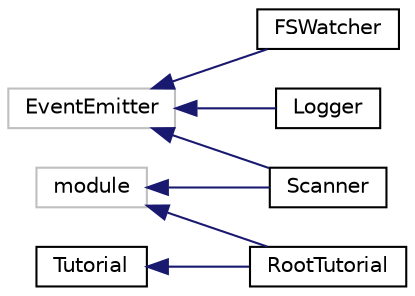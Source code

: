 digraph "Graphical Class Hierarchy"
{
 // LATEX_PDF_SIZE
  edge [fontname="Helvetica",fontsize="10",labelfontname="Helvetica",labelfontsize="10"];
  node [fontname="Helvetica",fontsize="10",shape=record];
  rankdir="LR";
  Node194 [label="EventEmitter",height=0.2,width=0.4,color="grey75", fillcolor="white", style="filled",tooltip=" "];
  Node194 -> Node195 [dir="back",color="midnightblue",fontsize="10",style="solid",fontname="Helvetica"];
  Node195 [label="FSWatcher",height=0.2,width=0.4,color="black", fillcolor="white", style="filled",URL="$classFSWatcher.html",tooltip="Watches files & directories for changes."];
  Node194 -> Node196 [dir="back",color="midnightblue",fontsize="10",style="solid",fontname="Helvetica"];
  Node196 [label="Logger",height=0.2,width=0.4,color="black", fillcolor="white", style="filled",URL="$classLogger.html",tooltip=" "];
  Node194 -> Node129 [dir="back",color="midnightblue",fontsize="10",style="solid",fontname="Helvetica"];
  Node129 [label="Scanner",height=0.2,width=0.4,color="black", fillcolor="white", style="filled",URL="$classScanner.html",tooltip=" "];
  Node128 [label="module",height=0.2,width=0.4,color="grey75", fillcolor="white", style="filled",tooltip=" "];
  Node128 -> Node1 [dir="back",color="midnightblue",fontsize="10",style="solid",fontname="Helvetica"];
  Node1 [label="RootTutorial",height=0.2,width=0.4,color="black", fillcolor="white", style="filled",URL="$classRootTutorial.html",tooltip="Represents the root tutorial."];
  Node128 -> Node129 [dir="back",color="midnightblue",fontsize="10",style="solid",fontname="Helvetica"];
  Node0 [label="Tutorial",height=0.2,width=0.4,color="black", fillcolor="white", style="filled",URL="$classTutorial.html",tooltip="Represents a single JSDoc tutorial."];
  Node0 -> Node1 [dir="back",color="midnightblue",fontsize="10",style="solid",fontname="Helvetica"];
}
